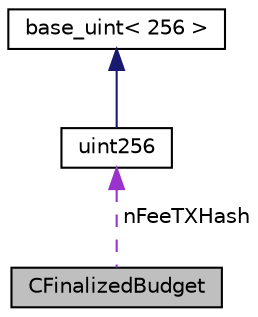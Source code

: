 digraph "CFinalizedBudget"
{
 // LATEX_PDF_SIZE
  edge [fontname="Helvetica",fontsize="10",labelfontname="Helvetica",labelfontsize="10"];
  node [fontname="Helvetica",fontsize="10",shape=record];
  Node2 [label="CFinalizedBudget",height=0.2,width=0.4,color="black", fillcolor="grey75", style="filled", fontcolor="black",tooltip=" "];
  Node3 -> Node2 [dir="back",color="darkorchid3",fontsize="10",style="dashed",label=" nFeeTXHash" ];
  Node3 [label="uint256",height=0.2,width=0.4,color="black", fillcolor="white", style="filled",URL="$classuint256.html",tooltip=" "];
  Node4 -> Node3 [dir="back",color="midnightblue",fontsize="10",style="solid"];
  Node4 [label="base_uint\< 256 \>",height=0.2,width=0.4,color="black", fillcolor="white", style="filled",URL="$classbase__uint.html",tooltip=" "];
}
